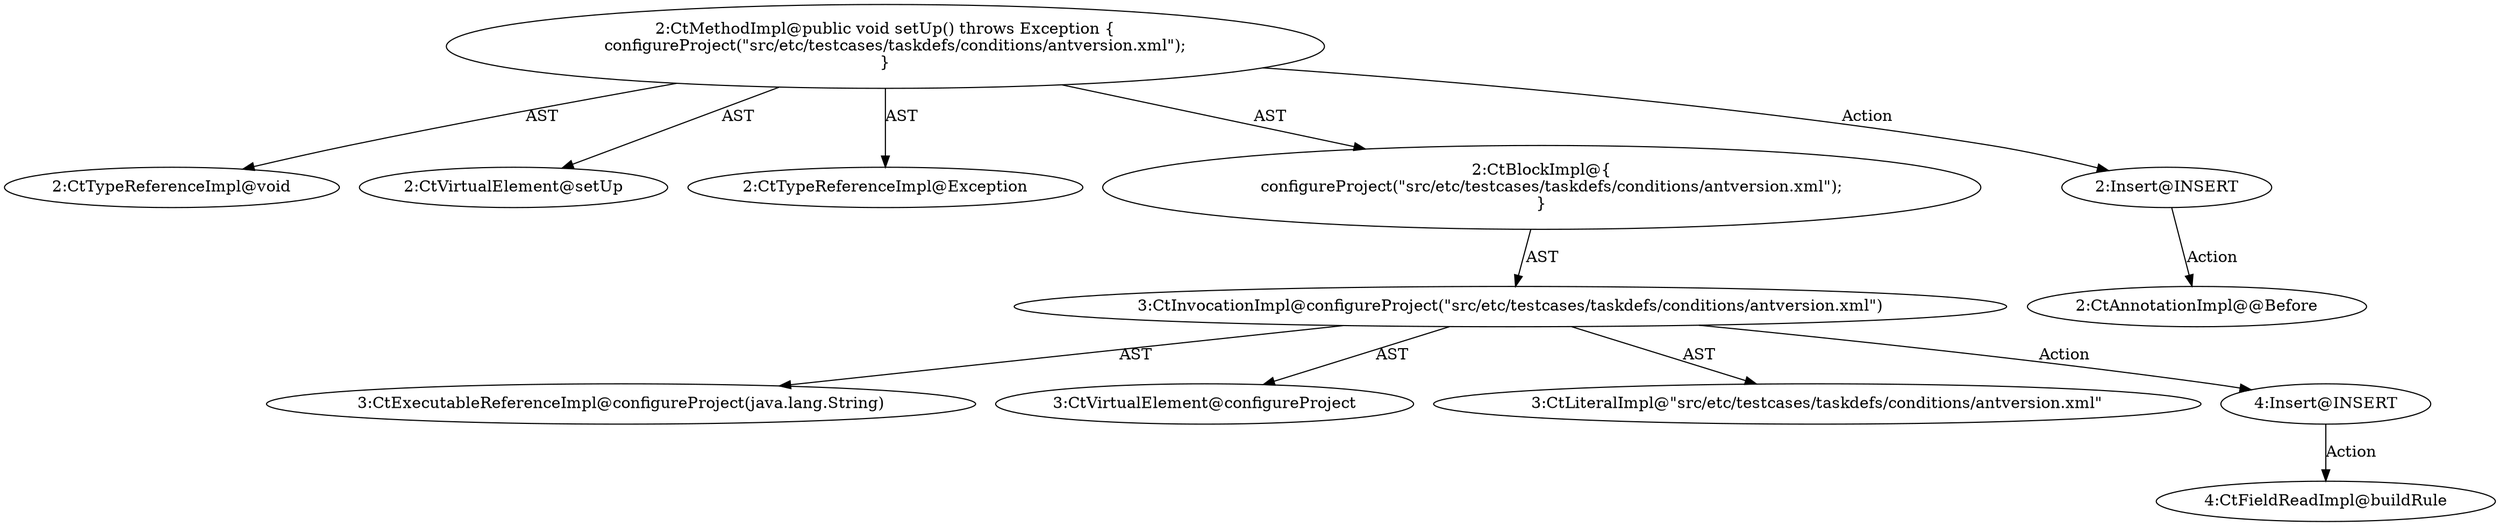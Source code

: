 digraph "setUp#?" {
0 [label="2:CtTypeReferenceImpl@void" shape=ellipse]
1 [label="2:CtVirtualElement@setUp" shape=ellipse]
2 [label="2:CtTypeReferenceImpl@Exception" shape=ellipse]
3 [label="3:CtExecutableReferenceImpl@configureProject(java.lang.String)" shape=ellipse]
4 [label="3:CtVirtualElement@configureProject" shape=ellipse]
5 [label="3:CtLiteralImpl@\"src/etc/testcases/taskdefs/conditions/antversion.xml\"" shape=ellipse]
6 [label="3:CtInvocationImpl@configureProject(\"src/etc/testcases/taskdefs/conditions/antversion.xml\")" shape=ellipse]
7 [label="2:CtBlockImpl@\{
    configureProject(\"src/etc/testcases/taskdefs/conditions/antversion.xml\");
\}" shape=ellipse]
8 [label="2:CtMethodImpl@public void setUp() throws Exception \{
    configureProject(\"src/etc/testcases/taskdefs/conditions/antversion.xml\");
\}" shape=ellipse]
9 [label="2:Insert@INSERT" shape=ellipse]
10 [label="2:CtAnnotationImpl@@Before" shape=ellipse]
11 [label="4:Insert@INSERT" shape=ellipse]
12 [label="4:CtFieldReadImpl@buildRule" shape=ellipse]
6 -> 4 [label="AST"];
6 -> 3 [label="AST"];
6 -> 5 [label="AST"];
6 -> 11 [label="Action"];
7 -> 6 [label="AST"];
8 -> 1 [label="AST"];
8 -> 0 [label="AST"];
8 -> 2 [label="AST"];
8 -> 7 [label="AST"];
8 -> 9 [label="Action"];
9 -> 10 [label="Action"];
11 -> 12 [label="Action"];
}